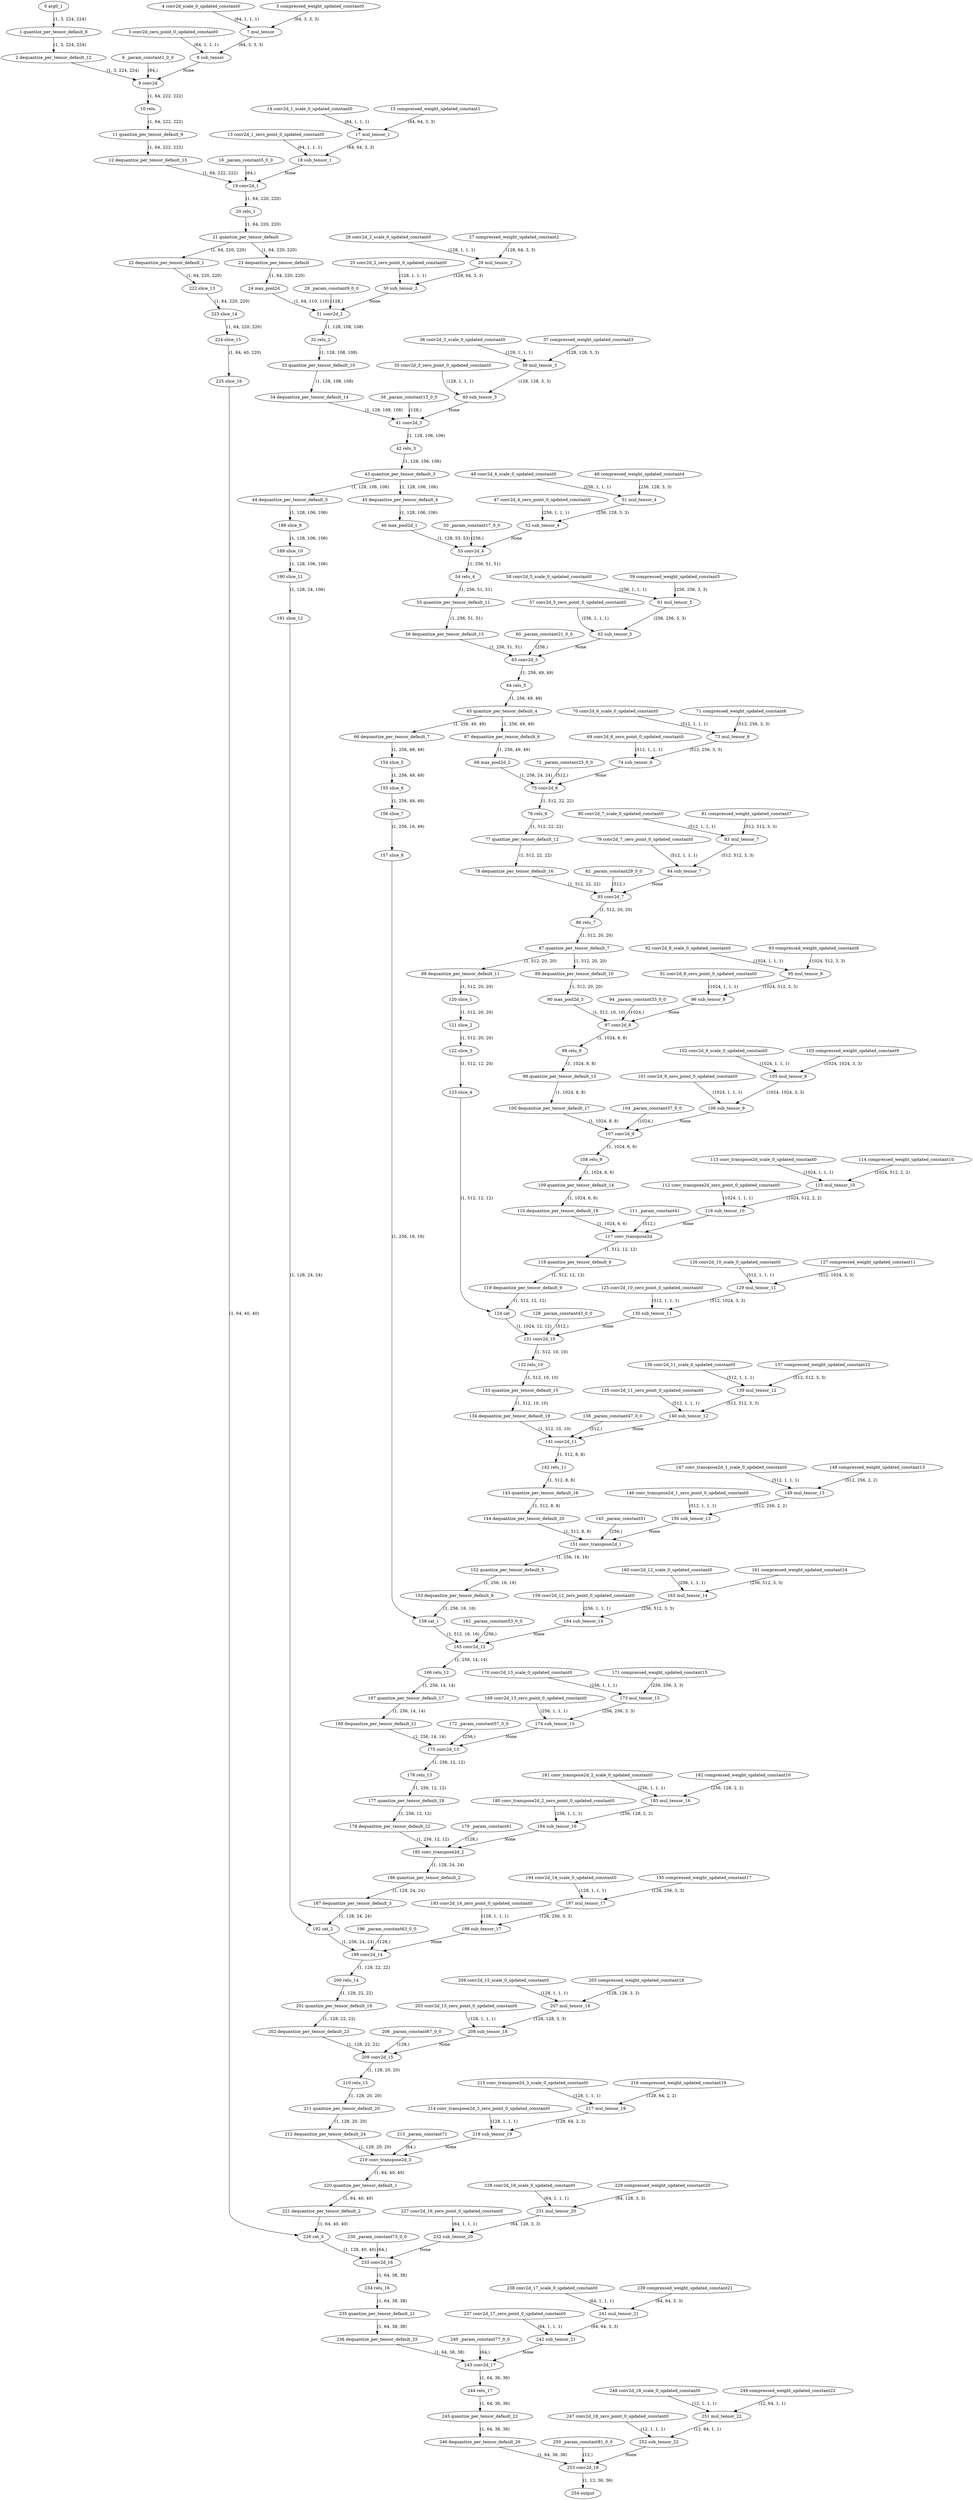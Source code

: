 strict digraph  {
"0 arg0_1" [id=0, type=input];
"1 quantize_per_tensor_default_8" [id=1, type=quantize_per_tensor];
"2 dequantize_per_tensor_default_12" [id=2, type=dequantize_per_tensor];
"3 conv2d_zero_point_0_updated_constant0" [id=3, type=get_attr];
"4 conv2d_scale_0_updated_constant0" [id=4, type=get_attr];
"5 compressed_weight_updated_constant0" [id=5, type=get_attr];
"6 _param_constant1_0_0" [id=6, type=get_attr];
"7 mul_tensor" [id=7, type=mul];
"8 sub_tensor" [id=8, type=sub];
"9 conv2d" [id=9, type=conv2d];
"10 relu" [id=10, type=relu];
"11 quantize_per_tensor_default_9" [id=11, type=quantize_per_tensor];
"12 dequantize_per_tensor_default_13" [id=12, type=dequantize_per_tensor];
"13 conv2d_1_zero_point_0_updated_constant0" [id=13, type=get_attr];
"14 conv2d_1_scale_0_updated_constant0" [id=14, type=get_attr];
"15 compressed_weight_updated_constant1" [id=15, type=get_attr];
"16 _param_constant5_0_0" [id=16, type=get_attr];
"17 mul_tensor_1" [id=17, type=mul];
"18 sub_tensor_1" [id=18, type=sub];
"19 conv2d_1" [id=19, type=conv2d];
"20 relu_1" [id=20, type=relu];
"21 quantize_per_tensor_default" [id=21, type=quantize_per_tensor];
"22 dequantize_per_tensor_default_1" [id=22, type=dequantize_per_tensor];
"23 dequantize_per_tensor_default" [id=23, type=dequantize_per_tensor];
"24 max_pool2d" [id=24, type=max_pool2d];
"25 conv2d_2_zero_point_0_updated_constant0" [id=25, type=get_attr];
"26 conv2d_2_scale_0_updated_constant0" [id=26, type=get_attr];
"27 compressed_weight_updated_constant2" [id=27, type=get_attr];
"28 _param_constant9_0_0" [id=28, type=get_attr];
"29 mul_tensor_2" [id=29, type=mul];
"30 sub_tensor_2" [id=30, type=sub];
"31 conv2d_2" [id=31, type=conv2d];
"32 relu_2" [id=32, type=relu];
"33 quantize_per_tensor_default_10" [id=33, type=quantize_per_tensor];
"34 dequantize_per_tensor_default_14" [id=34, type=dequantize_per_tensor];
"35 conv2d_3_zero_point_0_updated_constant0" [id=35, type=get_attr];
"36 conv2d_3_scale_0_updated_constant0" [id=36, type=get_attr];
"37 compressed_weight_updated_constant3" [id=37, type=get_attr];
"38 _param_constant13_0_0" [id=38, type=get_attr];
"39 mul_tensor_3" [id=39, type=mul];
"40 sub_tensor_3" [id=40, type=sub];
"41 conv2d_3" [id=41, type=conv2d];
"42 relu_3" [id=42, type=relu];
"43 quantize_per_tensor_default_3" [id=43, type=quantize_per_tensor];
"44 dequantize_per_tensor_default_5" [id=44, type=dequantize_per_tensor];
"45 dequantize_per_tensor_default_4" [id=45, type=dequantize_per_tensor];
"46 max_pool2d_1" [id=46, type=max_pool2d];
"47 conv2d_4_zero_point_0_updated_constant0" [id=47, type=get_attr];
"48 conv2d_4_scale_0_updated_constant0" [id=48, type=get_attr];
"49 compressed_weight_updated_constant4" [id=49, type=get_attr];
"50 _param_constant17_0_0" [id=50, type=get_attr];
"51 mul_tensor_4" [id=51, type=mul];
"52 sub_tensor_4" [id=52, type=sub];
"53 conv2d_4" [id=53, type=conv2d];
"54 relu_4" [id=54, type=relu];
"55 quantize_per_tensor_default_11" [id=55, type=quantize_per_tensor];
"56 dequantize_per_tensor_default_15" [id=56, type=dequantize_per_tensor];
"57 conv2d_5_zero_point_0_updated_constant0" [id=57, type=get_attr];
"58 conv2d_5_scale_0_updated_constant0" [id=58, type=get_attr];
"59 compressed_weight_updated_constant5" [id=59, type=get_attr];
"60 _param_constant21_0_0" [id=60, type=get_attr];
"61 mul_tensor_5" [id=61, type=mul];
"62 sub_tensor_5" [id=62, type=sub];
"63 conv2d_5" [id=63, type=conv2d];
"64 relu_5" [id=64, type=relu];
"65 quantize_per_tensor_default_4" [id=65, type=quantize_per_tensor];
"66 dequantize_per_tensor_default_7" [id=66, type=dequantize_per_tensor];
"67 dequantize_per_tensor_default_6" [id=67, type=dequantize_per_tensor];
"68 max_pool2d_2" [id=68, type=max_pool2d];
"69 conv2d_6_zero_point_0_updated_constant0" [id=69, type=get_attr];
"70 conv2d_6_scale_0_updated_constant0" [id=70, type=get_attr];
"71 compressed_weight_updated_constant6" [id=71, type=get_attr];
"72 _param_constant25_0_0" [id=72, type=get_attr];
"73 mul_tensor_6" [id=73, type=mul];
"74 sub_tensor_6" [id=74, type=sub];
"75 conv2d_6" [id=75, type=conv2d];
"76 relu_6" [id=76, type=relu];
"77 quantize_per_tensor_default_12" [id=77, type=quantize_per_tensor];
"78 dequantize_per_tensor_default_16" [id=78, type=dequantize_per_tensor];
"79 conv2d_7_zero_point_0_updated_constant0" [id=79, type=get_attr];
"80 conv2d_7_scale_0_updated_constant0" [id=80, type=get_attr];
"81 compressed_weight_updated_constant7" [id=81, type=get_attr];
"82 _param_constant29_0_0" [id=82, type=get_attr];
"83 mul_tensor_7" [id=83, type=mul];
"84 sub_tensor_7" [id=84, type=sub];
"85 conv2d_7" [id=85, type=conv2d];
"86 relu_7" [id=86, type=relu];
"87 quantize_per_tensor_default_7" [id=87, type=quantize_per_tensor];
"88 dequantize_per_tensor_default_11" [id=88, type=dequantize_per_tensor];
"89 dequantize_per_tensor_default_10" [id=89, type=dequantize_per_tensor];
"90 max_pool2d_3" [id=90, type=max_pool2d];
"91 conv2d_8_zero_point_0_updated_constant0" [id=91, type=get_attr];
"92 conv2d_8_scale_0_updated_constant0" [id=92, type=get_attr];
"93 compressed_weight_updated_constant8" [id=93, type=get_attr];
"94 _param_constant33_0_0" [id=94, type=get_attr];
"95 mul_tensor_8" [id=95, type=mul];
"96 sub_tensor_8" [id=96, type=sub];
"97 conv2d_8" [id=97, type=conv2d];
"98 relu_8" [id=98, type=relu];
"99 quantize_per_tensor_default_13" [id=99, type=quantize_per_tensor];
"100 dequantize_per_tensor_default_17" [id=100, type=dequantize_per_tensor];
"101 conv2d_9_zero_point_0_updated_constant0" [id=101, type=get_attr];
"102 conv2d_9_scale_0_updated_constant0" [id=102, type=get_attr];
"103 compressed_weight_updated_constant9" [id=103, type=get_attr];
"104 _param_constant37_0_0" [id=104, type=get_attr];
"105 mul_tensor_9" [id=105, type=mul];
"106 sub_tensor_9" [id=106, type=sub];
"107 conv2d_9" [id=107, type=conv2d];
"108 relu_9" [id=108, type=relu];
"109 quantize_per_tensor_default_14" [id=109, type=quantize_per_tensor];
"110 dequantize_per_tensor_default_18" [id=110, type=dequantize_per_tensor];
"111 _param_constant41" [id=111, type=get_attr];
"112 conv_transpose2d_zero_point_0_updated_constant0" [id=112, type=get_attr];
"113 conv_transpose2d_scale_0_updated_constant0" [id=113, type=get_attr];
"114 compressed_weight_updated_constant10" [id=114, type=get_attr];
"115 mul_tensor_10" [id=115, type=mul];
"116 sub_tensor_10" [id=116, type=sub];
"117 conv_transpose2d" [id=117, type=conv_transpose2d];
"118 quantize_per_tensor_default_6" [id=118, type=quantize_per_tensor];
"119 dequantize_per_tensor_default_9" [id=119, type=dequantize_per_tensor];
"120 slice_1" [id=120, type=slice];
"121 slice_2" [id=121, type=slice];
"122 slice_3" [id=122, type=slice];
"123 slice_4" [id=123, type=slice];
"124 cat" [id=124, type=cat];
"125 conv2d_10_zero_point_0_updated_constant0" [id=125, type=get_attr];
"126 conv2d_10_scale_0_updated_constant0" [id=126, type=get_attr];
"127 compressed_weight_updated_constant11" [id=127, type=get_attr];
"128 _param_constant43_0_0" [id=128, type=get_attr];
"129 mul_tensor_11" [id=129, type=mul];
"130 sub_tensor_11" [id=130, type=sub];
"131 conv2d_10" [id=131, type=conv2d];
"132 relu_10" [id=132, type=relu];
"133 quantize_per_tensor_default_15" [id=133, type=quantize_per_tensor];
"134 dequantize_per_tensor_default_19" [id=134, type=dequantize_per_tensor];
"135 conv2d_11_zero_point_0_updated_constant0" [id=135, type=get_attr];
"136 conv2d_11_scale_0_updated_constant0" [id=136, type=get_attr];
"137 compressed_weight_updated_constant12" [id=137, type=get_attr];
"138 _param_constant47_0_0" [id=138, type=get_attr];
"139 mul_tensor_12" [id=139, type=mul];
"140 sub_tensor_12" [id=140, type=sub];
"141 conv2d_11" [id=141, type=conv2d];
"142 relu_11" [id=142, type=relu];
"143 quantize_per_tensor_default_16" [id=143, type=quantize_per_tensor];
"144 dequantize_per_tensor_default_20" [id=144, type=dequantize_per_tensor];
"145 _param_constant51" [id=145, type=get_attr];
"146 conv_transpose2d_1_zero_point_0_updated_constant0" [id=146, type=get_attr];
"147 conv_transpose2d_1_scale_0_updated_constant0" [id=147, type=get_attr];
"148 compressed_weight_updated_constant13" [id=148, type=get_attr];
"149 mul_tensor_13" [id=149, type=mul];
"150 sub_tensor_13" [id=150, type=sub];
"151 conv_transpose2d_1" [id=151, type=conv_transpose2d];
"152 quantize_per_tensor_default_5" [id=152, type=quantize_per_tensor];
"153 dequantize_per_tensor_default_8" [id=153, type=dequantize_per_tensor];
"154 slice_5" [id=154, type=slice];
"155 slice_6" [id=155, type=slice];
"156 slice_7" [id=156, type=slice];
"157 slice_8" [id=157, type=slice];
"158 cat_1" [id=158, type=cat];
"159 conv2d_12_zero_point_0_updated_constant0" [id=159, type=get_attr];
"160 conv2d_12_scale_0_updated_constant0" [id=160, type=get_attr];
"161 compressed_weight_updated_constant14" [id=161, type=get_attr];
"162 _param_constant53_0_0" [id=162, type=get_attr];
"163 mul_tensor_14" [id=163, type=mul];
"164 sub_tensor_14" [id=164, type=sub];
"165 conv2d_12" [id=165, type=conv2d];
"166 relu_12" [id=166, type=relu];
"167 quantize_per_tensor_default_17" [id=167, type=quantize_per_tensor];
"168 dequantize_per_tensor_default_21" [id=168, type=dequantize_per_tensor];
"169 conv2d_13_zero_point_0_updated_constant0" [id=169, type=get_attr];
"170 conv2d_13_scale_0_updated_constant0" [id=170, type=get_attr];
"171 compressed_weight_updated_constant15" [id=171, type=get_attr];
"172 _param_constant57_0_0" [id=172, type=get_attr];
"173 mul_tensor_15" [id=173, type=mul];
"174 sub_tensor_15" [id=174, type=sub];
"175 conv2d_13" [id=175, type=conv2d];
"176 relu_13" [id=176, type=relu];
"177 quantize_per_tensor_default_18" [id=177, type=quantize_per_tensor];
"178 dequantize_per_tensor_default_22" [id=178, type=dequantize_per_tensor];
"179 _param_constant61" [id=179, type=get_attr];
"180 conv_transpose2d_2_zero_point_0_updated_constant0" [id=180, type=get_attr];
"181 conv_transpose2d_2_scale_0_updated_constant0" [id=181, type=get_attr];
"182 compressed_weight_updated_constant16" [id=182, type=get_attr];
"183 mul_tensor_16" [id=183, type=mul];
"184 sub_tensor_16" [id=184, type=sub];
"185 conv_transpose2d_2" [id=185, type=conv_transpose2d];
"186 quantize_per_tensor_default_2" [id=186, type=quantize_per_tensor];
"187 dequantize_per_tensor_default_3" [id=187, type=dequantize_per_tensor];
"188 slice_9" [id=188, type=slice];
"189 slice_10" [id=189, type=slice];
"190 slice_11" [id=190, type=slice];
"191 slice_12" [id=191, type=slice];
"192 cat_2" [id=192, type=cat];
"193 conv2d_14_zero_point_0_updated_constant0" [id=193, type=get_attr];
"194 conv2d_14_scale_0_updated_constant0" [id=194, type=get_attr];
"195 compressed_weight_updated_constant17" [id=195, type=get_attr];
"196 _param_constant63_0_0" [id=196, type=get_attr];
"197 mul_tensor_17" [id=197, type=mul];
"198 sub_tensor_17" [id=198, type=sub];
"199 conv2d_14" [id=199, type=conv2d];
"200 relu_14" [id=200, type=relu];
"201 quantize_per_tensor_default_19" [id=201, type=quantize_per_tensor];
"202 dequantize_per_tensor_default_23" [id=202, type=dequantize_per_tensor];
"203 conv2d_15_zero_point_0_updated_constant0" [id=203, type=get_attr];
"204 conv2d_15_scale_0_updated_constant0" [id=204, type=get_attr];
"205 compressed_weight_updated_constant18" [id=205, type=get_attr];
"206 _param_constant67_0_0" [id=206, type=get_attr];
"207 mul_tensor_18" [id=207, type=mul];
"208 sub_tensor_18" [id=208, type=sub];
"209 conv2d_15" [id=209, type=conv2d];
"210 relu_15" [id=210, type=relu];
"211 quantize_per_tensor_default_20" [id=211, type=quantize_per_tensor];
"212 dequantize_per_tensor_default_24" [id=212, type=dequantize_per_tensor];
"213 _param_constant71" [id=213, type=get_attr];
"214 conv_transpose2d_3_zero_point_0_updated_constant0" [id=214, type=get_attr];
"215 conv_transpose2d_3_scale_0_updated_constant0" [id=215, type=get_attr];
"216 compressed_weight_updated_constant19" [id=216, type=get_attr];
"217 mul_tensor_19" [id=217, type=mul];
"218 sub_tensor_19" [id=218, type=sub];
"219 conv_transpose2d_3" [id=219, type=conv_transpose2d];
"220 quantize_per_tensor_default_1" [id=220, type=quantize_per_tensor];
"221 dequantize_per_tensor_default_2" [id=221, type=dequantize_per_tensor];
"222 slice_13" [id=222, type=slice];
"223 slice_14" [id=223, type=slice];
"224 slice_15" [id=224, type=slice];
"225 slice_16" [id=225, type=slice];
"226 cat_3" [id=226, type=cat];
"227 conv2d_16_zero_point_0_updated_constant0" [id=227, type=get_attr];
"228 conv2d_16_scale_0_updated_constant0" [id=228, type=get_attr];
"229 compressed_weight_updated_constant20" [id=229, type=get_attr];
"230 _param_constant73_0_0" [id=230, type=get_attr];
"231 mul_tensor_20" [id=231, type=mul];
"232 sub_tensor_20" [id=232, type=sub];
"233 conv2d_16" [id=233, type=conv2d];
"234 relu_16" [id=234, type=relu];
"235 quantize_per_tensor_default_21" [id=235, type=quantize_per_tensor];
"236 dequantize_per_tensor_default_25" [id=236, type=dequantize_per_tensor];
"237 conv2d_17_zero_point_0_updated_constant0" [id=237, type=get_attr];
"238 conv2d_17_scale_0_updated_constant0" [id=238, type=get_attr];
"239 compressed_weight_updated_constant21" [id=239, type=get_attr];
"240 _param_constant77_0_0" [id=240, type=get_attr];
"241 mul_tensor_21" [id=241, type=mul];
"242 sub_tensor_21" [id=242, type=sub];
"243 conv2d_17" [id=243, type=conv2d];
"244 relu_17" [id=244, type=relu];
"245 quantize_per_tensor_default_22" [id=245, type=quantize_per_tensor];
"246 dequantize_per_tensor_default_26" [id=246, type=dequantize_per_tensor];
"247 conv2d_18_zero_point_0_updated_constant0" [id=247, type=get_attr];
"248 conv2d_18_scale_0_updated_constant0" [id=248, type=get_attr];
"249 compressed_weight_updated_constant22" [id=249, type=get_attr];
"250 _param_constant81_0_0" [id=250, type=get_attr];
"251 mul_tensor_22" [id=251, type=mul];
"252 sub_tensor_22" [id=252, type=sub];
"253 conv2d_18" [id=253, type=conv2d];
"254 output" [id=254, type=output];
"0 arg0_1" -> "1 quantize_per_tensor_default_8"  [label="(1, 3, 224, 224)", style=solid];
"1 quantize_per_tensor_default_8" -> "2 dequantize_per_tensor_default_12"  [label="(1, 3, 224, 224)", style=solid];
"2 dequantize_per_tensor_default_12" -> "9 conv2d"  [label="(1, 3, 224, 224)", style=solid];
"3 conv2d_zero_point_0_updated_constant0" -> "8 sub_tensor"  [label="(64, 1, 1, 1)", style=solid];
"4 conv2d_scale_0_updated_constant0" -> "7 mul_tensor"  [label="(64, 1, 1, 1)", style=solid];
"5 compressed_weight_updated_constant0" -> "7 mul_tensor"  [label="(64, 3, 3, 3)", style=solid];
"6 _param_constant1_0_0" -> "9 conv2d"  [label="(64,)", style=solid];
"7 mul_tensor" -> "8 sub_tensor"  [label="(64, 3, 3, 3)", style=solid];
"8 sub_tensor" -> "9 conv2d"  [label=None, style=solid];
"9 conv2d" -> "10 relu"  [label="(1, 64, 222, 222)", style=solid];
"10 relu" -> "11 quantize_per_tensor_default_9"  [label="(1, 64, 222, 222)", style=solid];
"11 quantize_per_tensor_default_9" -> "12 dequantize_per_tensor_default_13"  [label="(1, 64, 222, 222)", style=solid];
"12 dequantize_per_tensor_default_13" -> "19 conv2d_1"  [label="(1, 64, 222, 222)", style=solid];
"13 conv2d_1_zero_point_0_updated_constant0" -> "18 sub_tensor_1"  [label="(64, 1, 1, 1)", style=solid];
"14 conv2d_1_scale_0_updated_constant0" -> "17 mul_tensor_1"  [label="(64, 1, 1, 1)", style=solid];
"15 compressed_weight_updated_constant1" -> "17 mul_tensor_1"  [label="(64, 64, 3, 3)", style=solid];
"16 _param_constant5_0_0" -> "19 conv2d_1"  [label="(64,)", style=solid];
"17 mul_tensor_1" -> "18 sub_tensor_1"  [label="(64, 64, 3, 3)", style=solid];
"18 sub_tensor_1" -> "19 conv2d_1"  [label=None, style=solid];
"19 conv2d_1" -> "20 relu_1"  [label="(1, 64, 220, 220)", style=solid];
"20 relu_1" -> "21 quantize_per_tensor_default"  [label="(1, 64, 220, 220)", style=solid];
"21 quantize_per_tensor_default" -> "22 dequantize_per_tensor_default_1"  [label="(1, 64, 220, 220)", style=solid];
"21 quantize_per_tensor_default" -> "23 dequantize_per_tensor_default"  [label="(1, 64, 220, 220)", style=solid];
"22 dequantize_per_tensor_default_1" -> "222 slice_13"  [label="(1, 64, 220, 220)", style=solid];
"23 dequantize_per_tensor_default" -> "24 max_pool2d"  [label="(1, 64, 220, 220)", style=solid];
"24 max_pool2d" -> "31 conv2d_2"  [label="(1, 64, 110, 110)", style=solid];
"25 conv2d_2_zero_point_0_updated_constant0" -> "30 sub_tensor_2"  [label="(128, 1, 1, 1)", style=solid];
"26 conv2d_2_scale_0_updated_constant0" -> "29 mul_tensor_2"  [label="(128, 1, 1, 1)", style=solid];
"27 compressed_weight_updated_constant2" -> "29 mul_tensor_2"  [label="(128, 64, 3, 3)", style=solid];
"28 _param_constant9_0_0" -> "31 conv2d_2"  [label="(128,)", style=solid];
"29 mul_tensor_2" -> "30 sub_tensor_2"  [label="(128, 64, 3, 3)", style=solid];
"30 sub_tensor_2" -> "31 conv2d_2"  [label=None, style=solid];
"31 conv2d_2" -> "32 relu_2"  [label="(1, 128, 108, 108)", style=solid];
"32 relu_2" -> "33 quantize_per_tensor_default_10"  [label="(1, 128, 108, 108)", style=solid];
"33 quantize_per_tensor_default_10" -> "34 dequantize_per_tensor_default_14"  [label="(1, 128, 108, 108)", style=solid];
"34 dequantize_per_tensor_default_14" -> "41 conv2d_3"  [label="(1, 128, 108, 108)", style=solid];
"35 conv2d_3_zero_point_0_updated_constant0" -> "40 sub_tensor_3"  [label="(128, 1, 1, 1)", style=solid];
"36 conv2d_3_scale_0_updated_constant0" -> "39 mul_tensor_3"  [label="(128, 1, 1, 1)", style=solid];
"37 compressed_weight_updated_constant3" -> "39 mul_tensor_3"  [label="(128, 128, 3, 3)", style=solid];
"38 _param_constant13_0_0" -> "41 conv2d_3"  [label="(128,)", style=solid];
"39 mul_tensor_3" -> "40 sub_tensor_3"  [label="(128, 128, 3, 3)", style=solid];
"40 sub_tensor_3" -> "41 conv2d_3"  [label=None, style=solid];
"41 conv2d_3" -> "42 relu_3"  [label="(1, 128, 106, 106)", style=solid];
"42 relu_3" -> "43 quantize_per_tensor_default_3"  [label="(1, 128, 106, 106)", style=solid];
"43 quantize_per_tensor_default_3" -> "44 dequantize_per_tensor_default_5"  [label="(1, 128, 106, 106)", style=solid];
"43 quantize_per_tensor_default_3" -> "45 dequantize_per_tensor_default_4"  [label="(1, 128, 106, 106)", style=solid];
"44 dequantize_per_tensor_default_5" -> "188 slice_9"  [label="(1, 128, 106, 106)", style=solid];
"45 dequantize_per_tensor_default_4" -> "46 max_pool2d_1"  [label="(1, 128, 106, 106)", style=solid];
"46 max_pool2d_1" -> "53 conv2d_4"  [label="(1, 128, 53, 53)", style=solid];
"47 conv2d_4_zero_point_0_updated_constant0" -> "52 sub_tensor_4"  [label="(256, 1, 1, 1)", style=solid];
"48 conv2d_4_scale_0_updated_constant0" -> "51 mul_tensor_4"  [label="(256, 1, 1, 1)", style=solid];
"49 compressed_weight_updated_constant4" -> "51 mul_tensor_4"  [label="(256, 128, 3, 3)", style=solid];
"50 _param_constant17_0_0" -> "53 conv2d_4"  [label="(256,)", style=solid];
"51 mul_tensor_4" -> "52 sub_tensor_4"  [label="(256, 128, 3, 3)", style=solid];
"52 sub_tensor_4" -> "53 conv2d_4"  [label=None, style=solid];
"53 conv2d_4" -> "54 relu_4"  [label="(1, 256, 51, 51)", style=solid];
"54 relu_4" -> "55 quantize_per_tensor_default_11"  [label="(1, 256, 51, 51)", style=solid];
"55 quantize_per_tensor_default_11" -> "56 dequantize_per_tensor_default_15"  [label="(1, 256, 51, 51)", style=solid];
"56 dequantize_per_tensor_default_15" -> "63 conv2d_5"  [label="(1, 256, 51, 51)", style=solid];
"57 conv2d_5_zero_point_0_updated_constant0" -> "62 sub_tensor_5"  [label="(256, 1, 1, 1)", style=solid];
"58 conv2d_5_scale_0_updated_constant0" -> "61 mul_tensor_5"  [label="(256, 1, 1, 1)", style=solid];
"59 compressed_weight_updated_constant5" -> "61 mul_tensor_5"  [label="(256, 256, 3, 3)", style=solid];
"60 _param_constant21_0_0" -> "63 conv2d_5"  [label="(256,)", style=solid];
"61 mul_tensor_5" -> "62 sub_tensor_5"  [label="(256, 256, 3, 3)", style=solid];
"62 sub_tensor_5" -> "63 conv2d_5"  [label=None, style=solid];
"63 conv2d_5" -> "64 relu_5"  [label="(1, 256, 49, 49)", style=solid];
"64 relu_5" -> "65 quantize_per_tensor_default_4"  [label="(1, 256, 49, 49)", style=solid];
"65 quantize_per_tensor_default_4" -> "66 dequantize_per_tensor_default_7"  [label="(1, 256, 49, 49)", style=solid];
"65 quantize_per_tensor_default_4" -> "67 dequantize_per_tensor_default_6"  [label="(1, 256, 49, 49)", style=solid];
"66 dequantize_per_tensor_default_7" -> "154 slice_5"  [label="(1, 256, 49, 49)", style=solid];
"67 dequantize_per_tensor_default_6" -> "68 max_pool2d_2"  [label="(1, 256, 49, 49)", style=solid];
"68 max_pool2d_2" -> "75 conv2d_6"  [label="(1, 256, 24, 24)", style=solid];
"69 conv2d_6_zero_point_0_updated_constant0" -> "74 sub_tensor_6"  [label="(512, 1, 1, 1)", style=solid];
"70 conv2d_6_scale_0_updated_constant0" -> "73 mul_tensor_6"  [label="(512, 1, 1, 1)", style=solid];
"71 compressed_weight_updated_constant6" -> "73 mul_tensor_6"  [label="(512, 256, 3, 3)", style=solid];
"72 _param_constant25_0_0" -> "75 conv2d_6"  [label="(512,)", style=solid];
"73 mul_tensor_6" -> "74 sub_tensor_6"  [label="(512, 256, 3, 3)", style=solid];
"74 sub_tensor_6" -> "75 conv2d_6"  [label=None, style=solid];
"75 conv2d_6" -> "76 relu_6"  [label="(1, 512, 22, 22)", style=solid];
"76 relu_6" -> "77 quantize_per_tensor_default_12"  [label="(1, 512, 22, 22)", style=solid];
"77 quantize_per_tensor_default_12" -> "78 dequantize_per_tensor_default_16"  [label="(1, 512, 22, 22)", style=solid];
"78 dequantize_per_tensor_default_16" -> "85 conv2d_7"  [label="(1, 512, 22, 22)", style=solid];
"79 conv2d_7_zero_point_0_updated_constant0" -> "84 sub_tensor_7"  [label="(512, 1, 1, 1)", style=solid];
"80 conv2d_7_scale_0_updated_constant0" -> "83 mul_tensor_7"  [label="(512, 1, 1, 1)", style=solid];
"81 compressed_weight_updated_constant7" -> "83 mul_tensor_7"  [label="(512, 512, 3, 3)", style=solid];
"82 _param_constant29_0_0" -> "85 conv2d_7"  [label="(512,)", style=solid];
"83 mul_tensor_7" -> "84 sub_tensor_7"  [label="(512, 512, 3, 3)", style=solid];
"84 sub_tensor_7" -> "85 conv2d_7"  [label=None, style=solid];
"85 conv2d_7" -> "86 relu_7"  [label="(1, 512, 20, 20)", style=solid];
"86 relu_7" -> "87 quantize_per_tensor_default_7"  [label="(1, 512, 20, 20)", style=solid];
"87 quantize_per_tensor_default_7" -> "88 dequantize_per_tensor_default_11"  [label="(1, 512, 20, 20)", style=solid];
"87 quantize_per_tensor_default_7" -> "89 dequantize_per_tensor_default_10"  [label="(1, 512, 20, 20)", style=solid];
"88 dequantize_per_tensor_default_11" -> "120 slice_1"  [label="(1, 512, 20, 20)", style=solid];
"89 dequantize_per_tensor_default_10" -> "90 max_pool2d_3"  [label="(1, 512, 20, 20)", style=solid];
"90 max_pool2d_3" -> "97 conv2d_8"  [label="(1, 512, 10, 10)", style=solid];
"91 conv2d_8_zero_point_0_updated_constant0" -> "96 sub_tensor_8"  [label="(1024, 1, 1, 1)", style=solid];
"92 conv2d_8_scale_0_updated_constant0" -> "95 mul_tensor_8"  [label="(1024, 1, 1, 1)", style=solid];
"93 compressed_weight_updated_constant8" -> "95 mul_tensor_8"  [label="(1024, 512, 3, 3)", style=solid];
"94 _param_constant33_0_0" -> "97 conv2d_8"  [label="(1024,)", style=solid];
"95 mul_tensor_8" -> "96 sub_tensor_8"  [label="(1024, 512, 3, 3)", style=solid];
"96 sub_tensor_8" -> "97 conv2d_8"  [label=None, style=solid];
"97 conv2d_8" -> "98 relu_8"  [label="(1, 1024, 8, 8)", style=solid];
"98 relu_8" -> "99 quantize_per_tensor_default_13"  [label="(1, 1024, 8, 8)", style=solid];
"99 quantize_per_tensor_default_13" -> "100 dequantize_per_tensor_default_17"  [label="(1, 1024, 8, 8)", style=solid];
"100 dequantize_per_tensor_default_17" -> "107 conv2d_9"  [label="(1, 1024, 8, 8)", style=solid];
"101 conv2d_9_zero_point_0_updated_constant0" -> "106 sub_tensor_9"  [label="(1024, 1, 1, 1)", style=solid];
"102 conv2d_9_scale_0_updated_constant0" -> "105 mul_tensor_9"  [label="(1024, 1, 1, 1)", style=solid];
"103 compressed_weight_updated_constant9" -> "105 mul_tensor_9"  [label="(1024, 1024, 3, 3)", style=solid];
"104 _param_constant37_0_0" -> "107 conv2d_9"  [label="(1024,)", style=solid];
"105 mul_tensor_9" -> "106 sub_tensor_9"  [label="(1024, 1024, 3, 3)", style=solid];
"106 sub_tensor_9" -> "107 conv2d_9"  [label=None, style=solid];
"107 conv2d_9" -> "108 relu_9"  [label="(1, 1024, 6, 6)", style=solid];
"108 relu_9" -> "109 quantize_per_tensor_default_14"  [label="(1, 1024, 6, 6)", style=solid];
"109 quantize_per_tensor_default_14" -> "110 dequantize_per_tensor_default_18"  [label="(1, 1024, 6, 6)", style=solid];
"110 dequantize_per_tensor_default_18" -> "117 conv_transpose2d"  [label="(1, 1024, 6, 6)", style=solid];
"111 _param_constant41" -> "117 conv_transpose2d"  [label="(512,)", style=solid];
"112 conv_transpose2d_zero_point_0_updated_constant0" -> "116 sub_tensor_10"  [label="(1024, 1, 1, 1)", style=solid];
"113 conv_transpose2d_scale_0_updated_constant0" -> "115 mul_tensor_10"  [label="(1024, 1, 1, 1)", style=solid];
"114 compressed_weight_updated_constant10" -> "115 mul_tensor_10"  [label="(1024, 512, 2, 2)", style=solid];
"115 mul_tensor_10" -> "116 sub_tensor_10"  [label="(1024, 512, 2, 2)", style=solid];
"116 sub_tensor_10" -> "117 conv_transpose2d"  [label=None, style=solid];
"117 conv_transpose2d" -> "118 quantize_per_tensor_default_6"  [label="(1, 512, 12, 12)", style=solid];
"118 quantize_per_tensor_default_6" -> "119 dequantize_per_tensor_default_9"  [label="(1, 512, 12, 12)", style=solid];
"119 dequantize_per_tensor_default_9" -> "124 cat"  [label="(1, 512, 12, 12)", style=solid];
"120 slice_1" -> "121 slice_2"  [label="(1, 512, 20, 20)", style=solid];
"121 slice_2" -> "122 slice_3"  [label="(1, 512, 20, 20)", style=solid];
"122 slice_3" -> "123 slice_4"  [label="(1, 512, 12, 20)", style=solid];
"123 slice_4" -> "124 cat"  [label="(1, 512, 12, 12)", style=solid];
"124 cat" -> "131 conv2d_10"  [label="(1, 1024, 12, 12)", style=solid];
"125 conv2d_10_zero_point_0_updated_constant0" -> "130 sub_tensor_11"  [label="(512, 1, 1, 1)", style=solid];
"126 conv2d_10_scale_0_updated_constant0" -> "129 mul_tensor_11"  [label="(512, 1, 1, 1)", style=solid];
"127 compressed_weight_updated_constant11" -> "129 mul_tensor_11"  [label="(512, 1024, 3, 3)", style=solid];
"128 _param_constant43_0_0" -> "131 conv2d_10"  [label="(512,)", style=solid];
"129 mul_tensor_11" -> "130 sub_tensor_11"  [label="(512, 1024, 3, 3)", style=solid];
"130 sub_tensor_11" -> "131 conv2d_10"  [label=None, style=solid];
"131 conv2d_10" -> "132 relu_10"  [label="(1, 512, 10, 10)", style=solid];
"132 relu_10" -> "133 quantize_per_tensor_default_15"  [label="(1, 512, 10, 10)", style=solid];
"133 quantize_per_tensor_default_15" -> "134 dequantize_per_tensor_default_19"  [label="(1, 512, 10, 10)", style=solid];
"134 dequantize_per_tensor_default_19" -> "141 conv2d_11"  [label="(1, 512, 10, 10)", style=solid];
"135 conv2d_11_zero_point_0_updated_constant0" -> "140 sub_tensor_12"  [label="(512, 1, 1, 1)", style=solid];
"136 conv2d_11_scale_0_updated_constant0" -> "139 mul_tensor_12"  [label="(512, 1, 1, 1)", style=solid];
"137 compressed_weight_updated_constant12" -> "139 mul_tensor_12"  [label="(512, 512, 3, 3)", style=solid];
"138 _param_constant47_0_0" -> "141 conv2d_11"  [label="(512,)", style=solid];
"139 mul_tensor_12" -> "140 sub_tensor_12"  [label="(512, 512, 3, 3)", style=solid];
"140 sub_tensor_12" -> "141 conv2d_11"  [label=None, style=solid];
"141 conv2d_11" -> "142 relu_11"  [label="(1, 512, 8, 8)", style=solid];
"142 relu_11" -> "143 quantize_per_tensor_default_16"  [label="(1, 512, 8, 8)", style=solid];
"143 quantize_per_tensor_default_16" -> "144 dequantize_per_tensor_default_20"  [label="(1, 512, 8, 8)", style=solid];
"144 dequantize_per_tensor_default_20" -> "151 conv_transpose2d_1"  [label="(1, 512, 8, 8)", style=solid];
"145 _param_constant51" -> "151 conv_transpose2d_1"  [label="(256,)", style=solid];
"146 conv_transpose2d_1_zero_point_0_updated_constant0" -> "150 sub_tensor_13"  [label="(512, 1, 1, 1)", style=solid];
"147 conv_transpose2d_1_scale_0_updated_constant0" -> "149 mul_tensor_13"  [label="(512, 1, 1, 1)", style=solid];
"148 compressed_weight_updated_constant13" -> "149 mul_tensor_13"  [label="(512, 256, 2, 2)", style=solid];
"149 mul_tensor_13" -> "150 sub_tensor_13"  [label="(512, 256, 2, 2)", style=solid];
"150 sub_tensor_13" -> "151 conv_transpose2d_1"  [label=None, style=solid];
"151 conv_transpose2d_1" -> "152 quantize_per_tensor_default_5"  [label="(1, 256, 16, 16)", style=solid];
"152 quantize_per_tensor_default_5" -> "153 dequantize_per_tensor_default_8"  [label="(1, 256, 16, 16)", style=solid];
"153 dequantize_per_tensor_default_8" -> "158 cat_1"  [label="(1, 256, 16, 16)", style=solid];
"154 slice_5" -> "155 slice_6"  [label="(1, 256, 49, 49)", style=solid];
"155 slice_6" -> "156 slice_7"  [label="(1, 256, 49, 49)", style=solid];
"156 slice_7" -> "157 slice_8"  [label="(1, 256, 16, 49)", style=solid];
"157 slice_8" -> "158 cat_1"  [label="(1, 256, 16, 16)", style=solid];
"158 cat_1" -> "165 conv2d_12"  [label="(1, 512, 16, 16)", style=solid];
"159 conv2d_12_zero_point_0_updated_constant0" -> "164 sub_tensor_14"  [label="(256, 1, 1, 1)", style=solid];
"160 conv2d_12_scale_0_updated_constant0" -> "163 mul_tensor_14"  [label="(256, 1, 1, 1)", style=solid];
"161 compressed_weight_updated_constant14" -> "163 mul_tensor_14"  [label="(256, 512, 3, 3)", style=solid];
"162 _param_constant53_0_0" -> "165 conv2d_12"  [label="(256,)", style=solid];
"163 mul_tensor_14" -> "164 sub_tensor_14"  [label="(256, 512, 3, 3)", style=solid];
"164 sub_tensor_14" -> "165 conv2d_12"  [label=None, style=solid];
"165 conv2d_12" -> "166 relu_12"  [label="(1, 256, 14, 14)", style=solid];
"166 relu_12" -> "167 quantize_per_tensor_default_17"  [label="(1, 256, 14, 14)", style=solid];
"167 quantize_per_tensor_default_17" -> "168 dequantize_per_tensor_default_21"  [label="(1, 256, 14, 14)", style=solid];
"168 dequantize_per_tensor_default_21" -> "175 conv2d_13"  [label="(1, 256, 14, 14)", style=solid];
"169 conv2d_13_zero_point_0_updated_constant0" -> "174 sub_tensor_15"  [label="(256, 1, 1, 1)", style=solid];
"170 conv2d_13_scale_0_updated_constant0" -> "173 mul_tensor_15"  [label="(256, 1, 1, 1)", style=solid];
"171 compressed_weight_updated_constant15" -> "173 mul_tensor_15"  [label="(256, 256, 3, 3)", style=solid];
"172 _param_constant57_0_0" -> "175 conv2d_13"  [label="(256,)", style=solid];
"173 mul_tensor_15" -> "174 sub_tensor_15"  [label="(256, 256, 3, 3)", style=solid];
"174 sub_tensor_15" -> "175 conv2d_13"  [label=None, style=solid];
"175 conv2d_13" -> "176 relu_13"  [label="(1, 256, 12, 12)", style=solid];
"176 relu_13" -> "177 quantize_per_tensor_default_18"  [label="(1, 256, 12, 12)", style=solid];
"177 quantize_per_tensor_default_18" -> "178 dequantize_per_tensor_default_22"  [label="(1, 256, 12, 12)", style=solid];
"178 dequantize_per_tensor_default_22" -> "185 conv_transpose2d_2"  [label="(1, 256, 12, 12)", style=solid];
"179 _param_constant61" -> "185 conv_transpose2d_2"  [label="(128,)", style=solid];
"180 conv_transpose2d_2_zero_point_0_updated_constant0" -> "184 sub_tensor_16"  [label="(256, 1, 1, 1)", style=solid];
"181 conv_transpose2d_2_scale_0_updated_constant0" -> "183 mul_tensor_16"  [label="(256, 1, 1, 1)", style=solid];
"182 compressed_weight_updated_constant16" -> "183 mul_tensor_16"  [label="(256, 128, 2, 2)", style=solid];
"183 mul_tensor_16" -> "184 sub_tensor_16"  [label="(256, 128, 2, 2)", style=solid];
"184 sub_tensor_16" -> "185 conv_transpose2d_2"  [label=None, style=solid];
"185 conv_transpose2d_2" -> "186 quantize_per_tensor_default_2"  [label="(1, 128, 24, 24)", style=solid];
"186 quantize_per_tensor_default_2" -> "187 dequantize_per_tensor_default_3"  [label="(1, 128, 24, 24)", style=solid];
"187 dequantize_per_tensor_default_3" -> "192 cat_2"  [label="(1, 128, 24, 24)", style=solid];
"188 slice_9" -> "189 slice_10"  [label="(1, 128, 106, 106)", style=solid];
"189 slice_10" -> "190 slice_11"  [label="(1, 128, 106, 106)", style=solid];
"190 slice_11" -> "191 slice_12"  [label="(1, 128, 24, 106)", style=solid];
"191 slice_12" -> "192 cat_2"  [label="(1, 128, 24, 24)", style=solid];
"192 cat_2" -> "199 conv2d_14"  [label="(1, 256, 24, 24)", style=solid];
"193 conv2d_14_zero_point_0_updated_constant0" -> "198 sub_tensor_17"  [label="(128, 1, 1, 1)", style=solid];
"194 conv2d_14_scale_0_updated_constant0" -> "197 mul_tensor_17"  [label="(128, 1, 1, 1)", style=solid];
"195 compressed_weight_updated_constant17" -> "197 mul_tensor_17"  [label="(128, 256, 3, 3)", style=solid];
"196 _param_constant63_0_0" -> "199 conv2d_14"  [label="(128,)", style=solid];
"197 mul_tensor_17" -> "198 sub_tensor_17"  [label="(128, 256, 3, 3)", style=solid];
"198 sub_tensor_17" -> "199 conv2d_14"  [label=None, style=solid];
"199 conv2d_14" -> "200 relu_14"  [label="(1, 128, 22, 22)", style=solid];
"200 relu_14" -> "201 quantize_per_tensor_default_19"  [label="(1, 128, 22, 22)", style=solid];
"201 quantize_per_tensor_default_19" -> "202 dequantize_per_tensor_default_23"  [label="(1, 128, 22, 22)", style=solid];
"202 dequantize_per_tensor_default_23" -> "209 conv2d_15"  [label="(1, 128, 22, 22)", style=solid];
"203 conv2d_15_zero_point_0_updated_constant0" -> "208 sub_tensor_18"  [label="(128, 1, 1, 1)", style=solid];
"204 conv2d_15_scale_0_updated_constant0" -> "207 mul_tensor_18"  [label="(128, 1, 1, 1)", style=solid];
"205 compressed_weight_updated_constant18" -> "207 mul_tensor_18"  [label="(128, 128, 3, 3)", style=solid];
"206 _param_constant67_0_0" -> "209 conv2d_15"  [label="(128,)", style=solid];
"207 mul_tensor_18" -> "208 sub_tensor_18"  [label="(128, 128, 3, 3)", style=solid];
"208 sub_tensor_18" -> "209 conv2d_15"  [label=None, style=solid];
"209 conv2d_15" -> "210 relu_15"  [label="(1, 128, 20, 20)", style=solid];
"210 relu_15" -> "211 quantize_per_tensor_default_20"  [label="(1, 128, 20, 20)", style=solid];
"211 quantize_per_tensor_default_20" -> "212 dequantize_per_tensor_default_24"  [label="(1, 128, 20, 20)", style=solid];
"212 dequantize_per_tensor_default_24" -> "219 conv_transpose2d_3"  [label="(1, 128, 20, 20)", style=solid];
"213 _param_constant71" -> "219 conv_transpose2d_3"  [label="(64,)", style=solid];
"214 conv_transpose2d_3_zero_point_0_updated_constant0" -> "218 sub_tensor_19"  [label="(128, 1, 1, 1)", style=solid];
"215 conv_transpose2d_3_scale_0_updated_constant0" -> "217 mul_tensor_19"  [label="(128, 1, 1, 1)", style=solid];
"216 compressed_weight_updated_constant19" -> "217 mul_tensor_19"  [label="(128, 64, 2, 2)", style=solid];
"217 mul_tensor_19" -> "218 sub_tensor_19"  [label="(128, 64, 2, 2)", style=solid];
"218 sub_tensor_19" -> "219 conv_transpose2d_3"  [label=None, style=solid];
"219 conv_transpose2d_3" -> "220 quantize_per_tensor_default_1"  [label="(1, 64, 40, 40)", style=solid];
"220 quantize_per_tensor_default_1" -> "221 dequantize_per_tensor_default_2"  [label="(1, 64, 40, 40)", style=solid];
"221 dequantize_per_tensor_default_2" -> "226 cat_3"  [label="(1, 64, 40, 40)", style=solid];
"222 slice_13" -> "223 slice_14"  [label="(1, 64, 220, 220)", style=solid];
"223 slice_14" -> "224 slice_15"  [label="(1, 64, 220, 220)", style=solid];
"224 slice_15" -> "225 slice_16"  [label="(1, 64, 40, 220)", style=solid];
"225 slice_16" -> "226 cat_3"  [label="(1, 64, 40, 40)", style=solid];
"226 cat_3" -> "233 conv2d_16"  [label="(1, 128, 40, 40)", style=solid];
"227 conv2d_16_zero_point_0_updated_constant0" -> "232 sub_tensor_20"  [label="(64, 1, 1, 1)", style=solid];
"228 conv2d_16_scale_0_updated_constant0" -> "231 mul_tensor_20"  [label="(64, 1, 1, 1)", style=solid];
"229 compressed_weight_updated_constant20" -> "231 mul_tensor_20"  [label="(64, 128, 3, 3)", style=solid];
"230 _param_constant73_0_0" -> "233 conv2d_16"  [label="(64,)", style=solid];
"231 mul_tensor_20" -> "232 sub_tensor_20"  [label="(64, 128, 3, 3)", style=solid];
"232 sub_tensor_20" -> "233 conv2d_16"  [label=None, style=solid];
"233 conv2d_16" -> "234 relu_16"  [label="(1, 64, 38, 38)", style=solid];
"234 relu_16" -> "235 quantize_per_tensor_default_21"  [label="(1, 64, 38, 38)", style=solid];
"235 quantize_per_tensor_default_21" -> "236 dequantize_per_tensor_default_25"  [label="(1, 64, 38, 38)", style=solid];
"236 dequantize_per_tensor_default_25" -> "243 conv2d_17"  [label="(1, 64, 38, 38)", style=solid];
"237 conv2d_17_zero_point_0_updated_constant0" -> "242 sub_tensor_21"  [label="(64, 1, 1, 1)", style=solid];
"238 conv2d_17_scale_0_updated_constant0" -> "241 mul_tensor_21"  [label="(64, 1, 1, 1)", style=solid];
"239 compressed_weight_updated_constant21" -> "241 mul_tensor_21"  [label="(64, 64, 3, 3)", style=solid];
"240 _param_constant77_0_0" -> "243 conv2d_17"  [label="(64,)", style=solid];
"241 mul_tensor_21" -> "242 sub_tensor_21"  [label="(64, 64, 3, 3)", style=solid];
"242 sub_tensor_21" -> "243 conv2d_17"  [label=None, style=solid];
"243 conv2d_17" -> "244 relu_17"  [label="(1, 64, 36, 36)", style=solid];
"244 relu_17" -> "245 quantize_per_tensor_default_22"  [label="(1, 64, 36, 36)", style=solid];
"245 quantize_per_tensor_default_22" -> "246 dequantize_per_tensor_default_26"  [label="(1, 64, 36, 36)", style=solid];
"246 dequantize_per_tensor_default_26" -> "253 conv2d_18"  [label="(1, 64, 36, 36)", style=solid];
"247 conv2d_18_zero_point_0_updated_constant0" -> "252 sub_tensor_22"  [label="(12, 1, 1, 1)", style=solid];
"248 conv2d_18_scale_0_updated_constant0" -> "251 mul_tensor_22"  [label="(12, 1, 1, 1)", style=solid];
"249 compressed_weight_updated_constant22" -> "251 mul_tensor_22"  [label="(12, 64, 1, 1)", style=solid];
"250 _param_constant81_0_0" -> "253 conv2d_18"  [label="(12,)", style=solid];
"251 mul_tensor_22" -> "252 sub_tensor_22"  [label="(12, 64, 1, 1)", style=solid];
"252 sub_tensor_22" -> "253 conv2d_18"  [label=None, style=solid];
"253 conv2d_18" -> "254 output"  [label="(1, 12, 36, 36)", style=solid];
}

